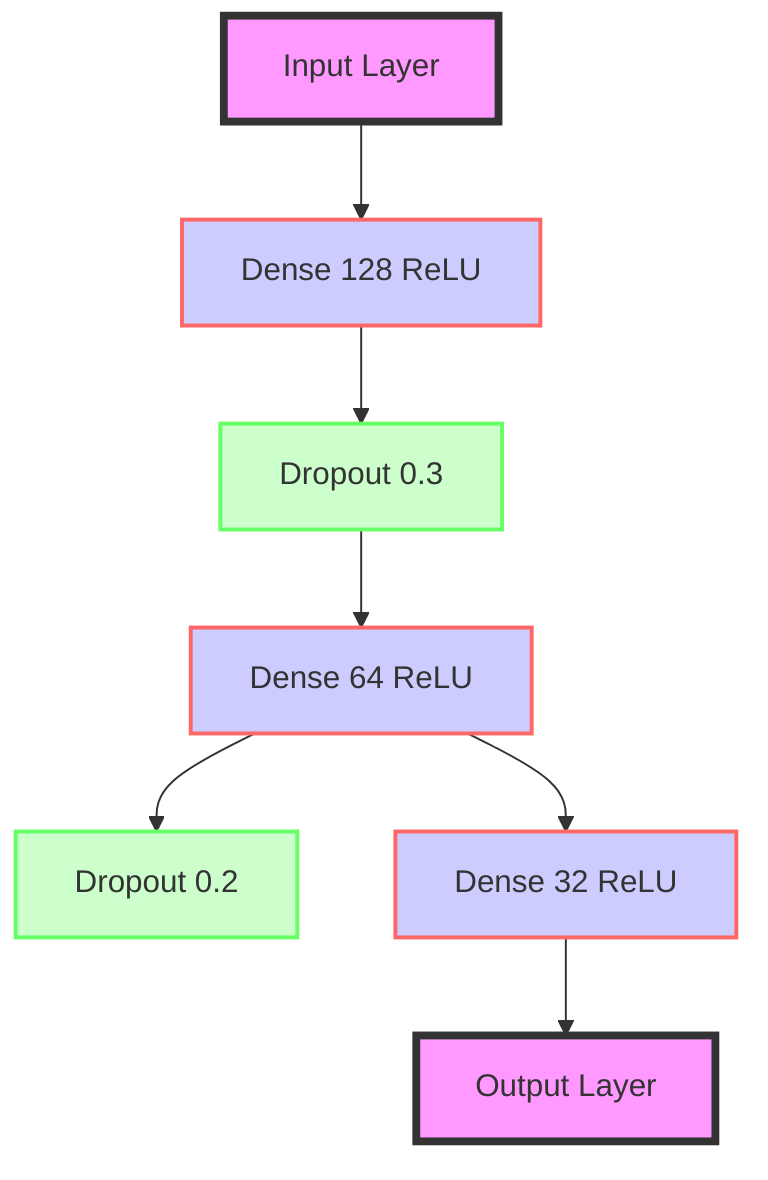 graph TB
    I[Input Layer] --> D1[Dense 128 ReLU]
    D1 --> DO1[Dropout 0.3]
    DO1 --> D2[Dense 64 ReLU]
    D2 --> DO2[Dropout 0.2]
    D2 --> D3[Dense 32 ReLU]
    D3 --> O[Output Layer]

    style I fill:#f9f,stroke:#333,stroke-width:4px
    style D1 fill:#ccf,stroke:#f66,stroke-width:2px
    style D2 fill:#ccf,stroke:#f66,stroke-width:2px
    style D3 fill:#ccf,stroke:#f66,stroke-width:2px
    style DO1 fill:#cfc,stroke:#6f6,stroke-width:2px
    style DO2 fill:#cfc,stroke:#6f6,stroke-width:2px
    style O fill:#f9f,stroke:#333,stroke-width:4px